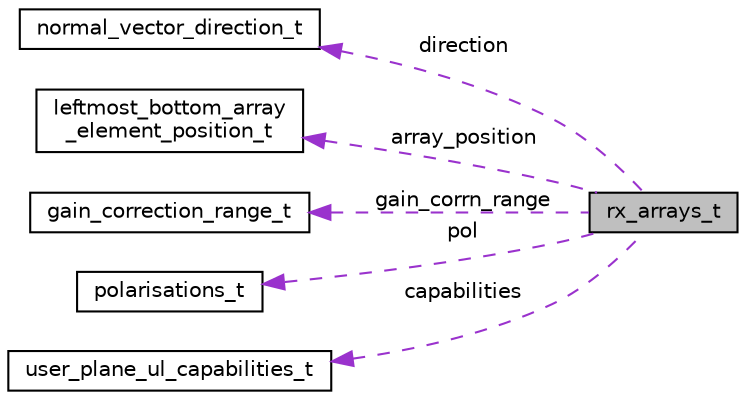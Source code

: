 digraph "rx_arrays_t"
{
 // LATEX_PDF_SIZE
  bgcolor="transparent";
  edge [fontname="Helvetica",fontsize="10",labelfontname="Helvetica",labelfontsize="10"];
  node [fontname="Helvetica",fontsize="10",shape=record];
  rankdir="LR";
  Node1 [label="rx_arrays_t",height=0.2,width=0.4,color="black", fillcolor="grey75", style="filled", fontcolor="black",tooltip=" "];
  Node2 -> Node1 [dir="back",color="darkorchid3",fontsize="10",style="dashed",label=" direction" ,fontname="Helvetica"];
  Node2 [label="normal_vector_direction_t",height=0.2,width=0.4,color="black",URL="$EvenstarUplaneConf_8h.html#structnormal__vector__direction__t",tooltip=" "];
  Node3 -> Node1 [dir="back",color="darkorchid3",fontsize="10",style="dashed",label=" array_position" ,fontname="Helvetica"];
  Node3 [label="leftmost_bottom_array\l_element_position_t",height=0.2,width=0.4,color="black",URL="$EvenstarUplaneConf_8h.html#structleftmost__bottom__array__element__position__t",tooltip=" "];
  Node4 -> Node1 [dir="back",color="darkorchid3",fontsize="10",style="dashed",label=" gain_corrn_range" ,fontname="Helvetica"];
  Node4 [label="gain_correction_range_t",height=0.2,width=0.4,color="black",URL="$EvenstarUplaneConf_8h.html#structgain__correction__range__t",tooltip=" "];
  Node5 -> Node1 [dir="back",color="darkorchid3",fontsize="10",style="dashed",label=" pol" ,fontname="Helvetica"];
  Node5 [label="polarisations_t",height=0.2,width=0.4,color="black",URL="$EvenstarUplaneConf_8h.html#structpolarisations__t",tooltip=" "];
  Node6 -> Node1 [dir="back",color="darkorchid3",fontsize="10",style="dashed",label=" capabilities" ,fontname="Helvetica"];
  Node6 [label="user_plane_ul_capabilities_t",height=0.2,width=0.4,color="black",URL="$EvenstarUplaneConf_8h.html#structuser__plane__ul__capabilities__t",tooltip=" "];
}

